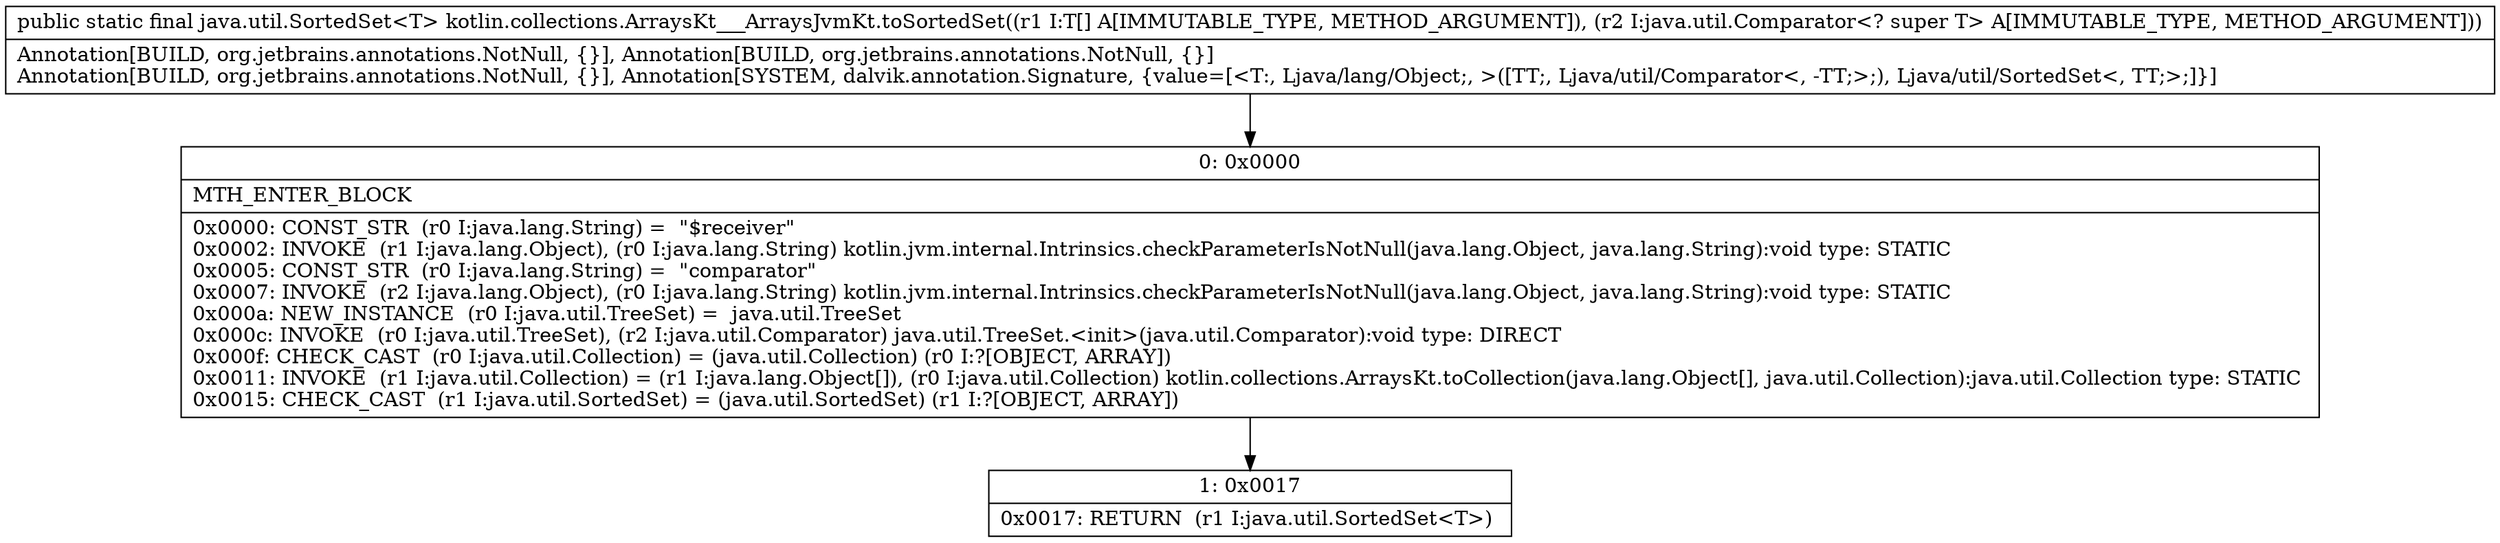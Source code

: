 digraph "CFG forkotlin.collections.ArraysKt___ArraysJvmKt.toSortedSet([Ljava\/lang\/Object;Ljava\/util\/Comparator;)Ljava\/util\/SortedSet;" {
Node_0 [shape=record,label="{0\:\ 0x0000|MTH_ENTER_BLOCK\l|0x0000: CONST_STR  (r0 I:java.lang.String) =  \"$receiver\" \l0x0002: INVOKE  (r1 I:java.lang.Object), (r0 I:java.lang.String) kotlin.jvm.internal.Intrinsics.checkParameterIsNotNull(java.lang.Object, java.lang.String):void type: STATIC \l0x0005: CONST_STR  (r0 I:java.lang.String) =  \"comparator\" \l0x0007: INVOKE  (r2 I:java.lang.Object), (r0 I:java.lang.String) kotlin.jvm.internal.Intrinsics.checkParameterIsNotNull(java.lang.Object, java.lang.String):void type: STATIC \l0x000a: NEW_INSTANCE  (r0 I:java.util.TreeSet) =  java.util.TreeSet \l0x000c: INVOKE  (r0 I:java.util.TreeSet), (r2 I:java.util.Comparator) java.util.TreeSet.\<init\>(java.util.Comparator):void type: DIRECT \l0x000f: CHECK_CAST  (r0 I:java.util.Collection) = (java.util.Collection) (r0 I:?[OBJECT, ARRAY]) \l0x0011: INVOKE  (r1 I:java.util.Collection) = (r1 I:java.lang.Object[]), (r0 I:java.util.Collection) kotlin.collections.ArraysKt.toCollection(java.lang.Object[], java.util.Collection):java.util.Collection type: STATIC \l0x0015: CHECK_CAST  (r1 I:java.util.SortedSet) = (java.util.SortedSet) (r1 I:?[OBJECT, ARRAY]) \l}"];
Node_1 [shape=record,label="{1\:\ 0x0017|0x0017: RETURN  (r1 I:java.util.SortedSet\<T\>) \l}"];
MethodNode[shape=record,label="{public static final java.util.SortedSet\<T\> kotlin.collections.ArraysKt___ArraysJvmKt.toSortedSet((r1 I:T[] A[IMMUTABLE_TYPE, METHOD_ARGUMENT]), (r2 I:java.util.Comparator\<? super T\> A[IMMUTABLE_TYPE, METHOD_ARGUMENT]))  | Annotation[BUILD, org.jetbrains.annotations.NotNull, \{\}], Annotation[BUILD, org.jetbrains.annotations.NotNull, \{\}]\lAnnotation[BUILD, org.jetbrains.annotations.NotNull, \{\}], Annotation[SYSTEM, dalvik.annotation.Signature, \{value=[\<T:, Ljava\/lang\/Object;, \>([TT;, Ljava\/util\/Comparator\<, \-TT;\>;), Ljava\/util\/SortedSet\<, TT;\>;]\}]\l}"];
MethodNode -> Node_0;
Node_0 -> Node_1;
}

